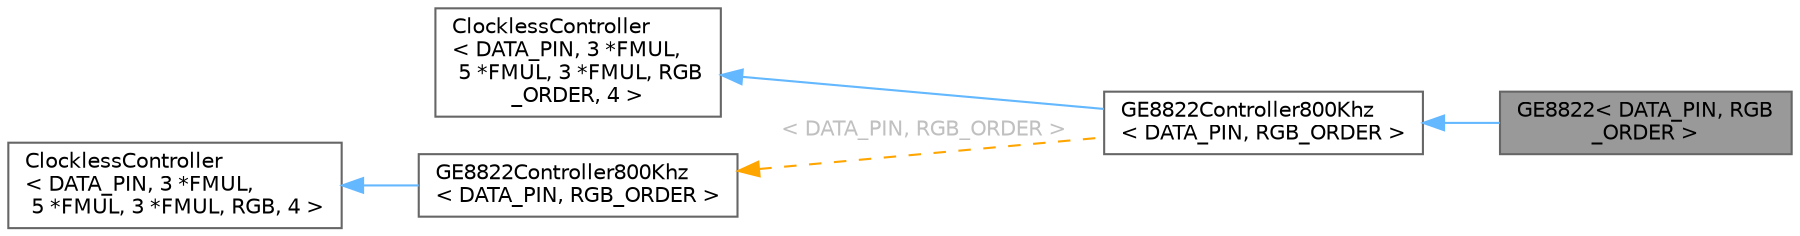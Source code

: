 digraph "GE8822&lt; DATA_PIN, RGB_ORDER &gt;"
{
 // INTERACTIVE_SVG=YES
 // LATEX_PDF_SIZE
  bgcolor="transparent";
  edge [fontname=Helvetica,fontsize=10,labelfontname=Helvetica,labelfontsize=10];
  node [fontname=Helvetica,fontsize=10,shape=box,height=0.2,width=0.4];
  rankdir="LR";
  Node1 [id="Node000001",label="GE8822\< DATA_PIN, RGB\l_ORDER \>",height=0.2,width=0.4,color="gray40", fillcolor="grey60", style="filled", fontcolor="black",tooltip="GE8822 controller class."];
  Node2 -> Node1 [id="edge1_Node000001_Node000002",dir="back",color="steelblue1",style="solid",tooltip=" "];
  Node2 [id="Node000002",label="GE8822Controller800Khz\l\< DATA_PIN, RGB_ORDER \>",height=0.2,width=0.4,color="gray40", fillcolor="white", style="filled",URL="$d0/def/class_g_e8822_controller800_khz.html",tooltip=" "];
  Node3 -> Node2 [id="edge2_Node000002_Node000003",dir="back",color="steelblue1",style="solid",tooltip=" "];
  Node3 [id="Node000003",label="ClocklessController\l\< DATA_PIN, 3 *FMUL,\l 5 *FMUL, 3 *FMUL, RGB\l_ORDER, 4 \>",height=0.2,width=0.4,color="gray40", fillcolor="white", style="filled",tooltip=" "];
  Node4 -> Node2 [id="edge3_Node000002_Node000004",dir="back",color="orange",style="dashed",tooltip=" ",label=" \< DATA_PIN, RGB_ORDER \>",fontcolor="grey" ];
  Node4 [id="Node000004",label="GE8822Controller800Khz\l\< DATA_PIN, RGB_ORDER \>",height=0.2,width=0.4,color="gray40", fillcolor="white", style="filled",URL="$d0/def/class_g_e8822_controller800_khz.html",tooltip="GE8822 controller class."];
  Node5 -> Node4 [id="edge4_Node000004_Node000005",dir="back",color="steelblue1",style="solid",tooltip=" "];
  Node5 [id="Node000005",label="ClocklessController\l\< DATA_PIN, 3 *FMUL,\l 5 *FMUL, 3 *FMUL, RGB, 4 \>",height=0.2,width=0.4,color="gray40", fillcolor="white", style="filled",tooltip=" "];
}

